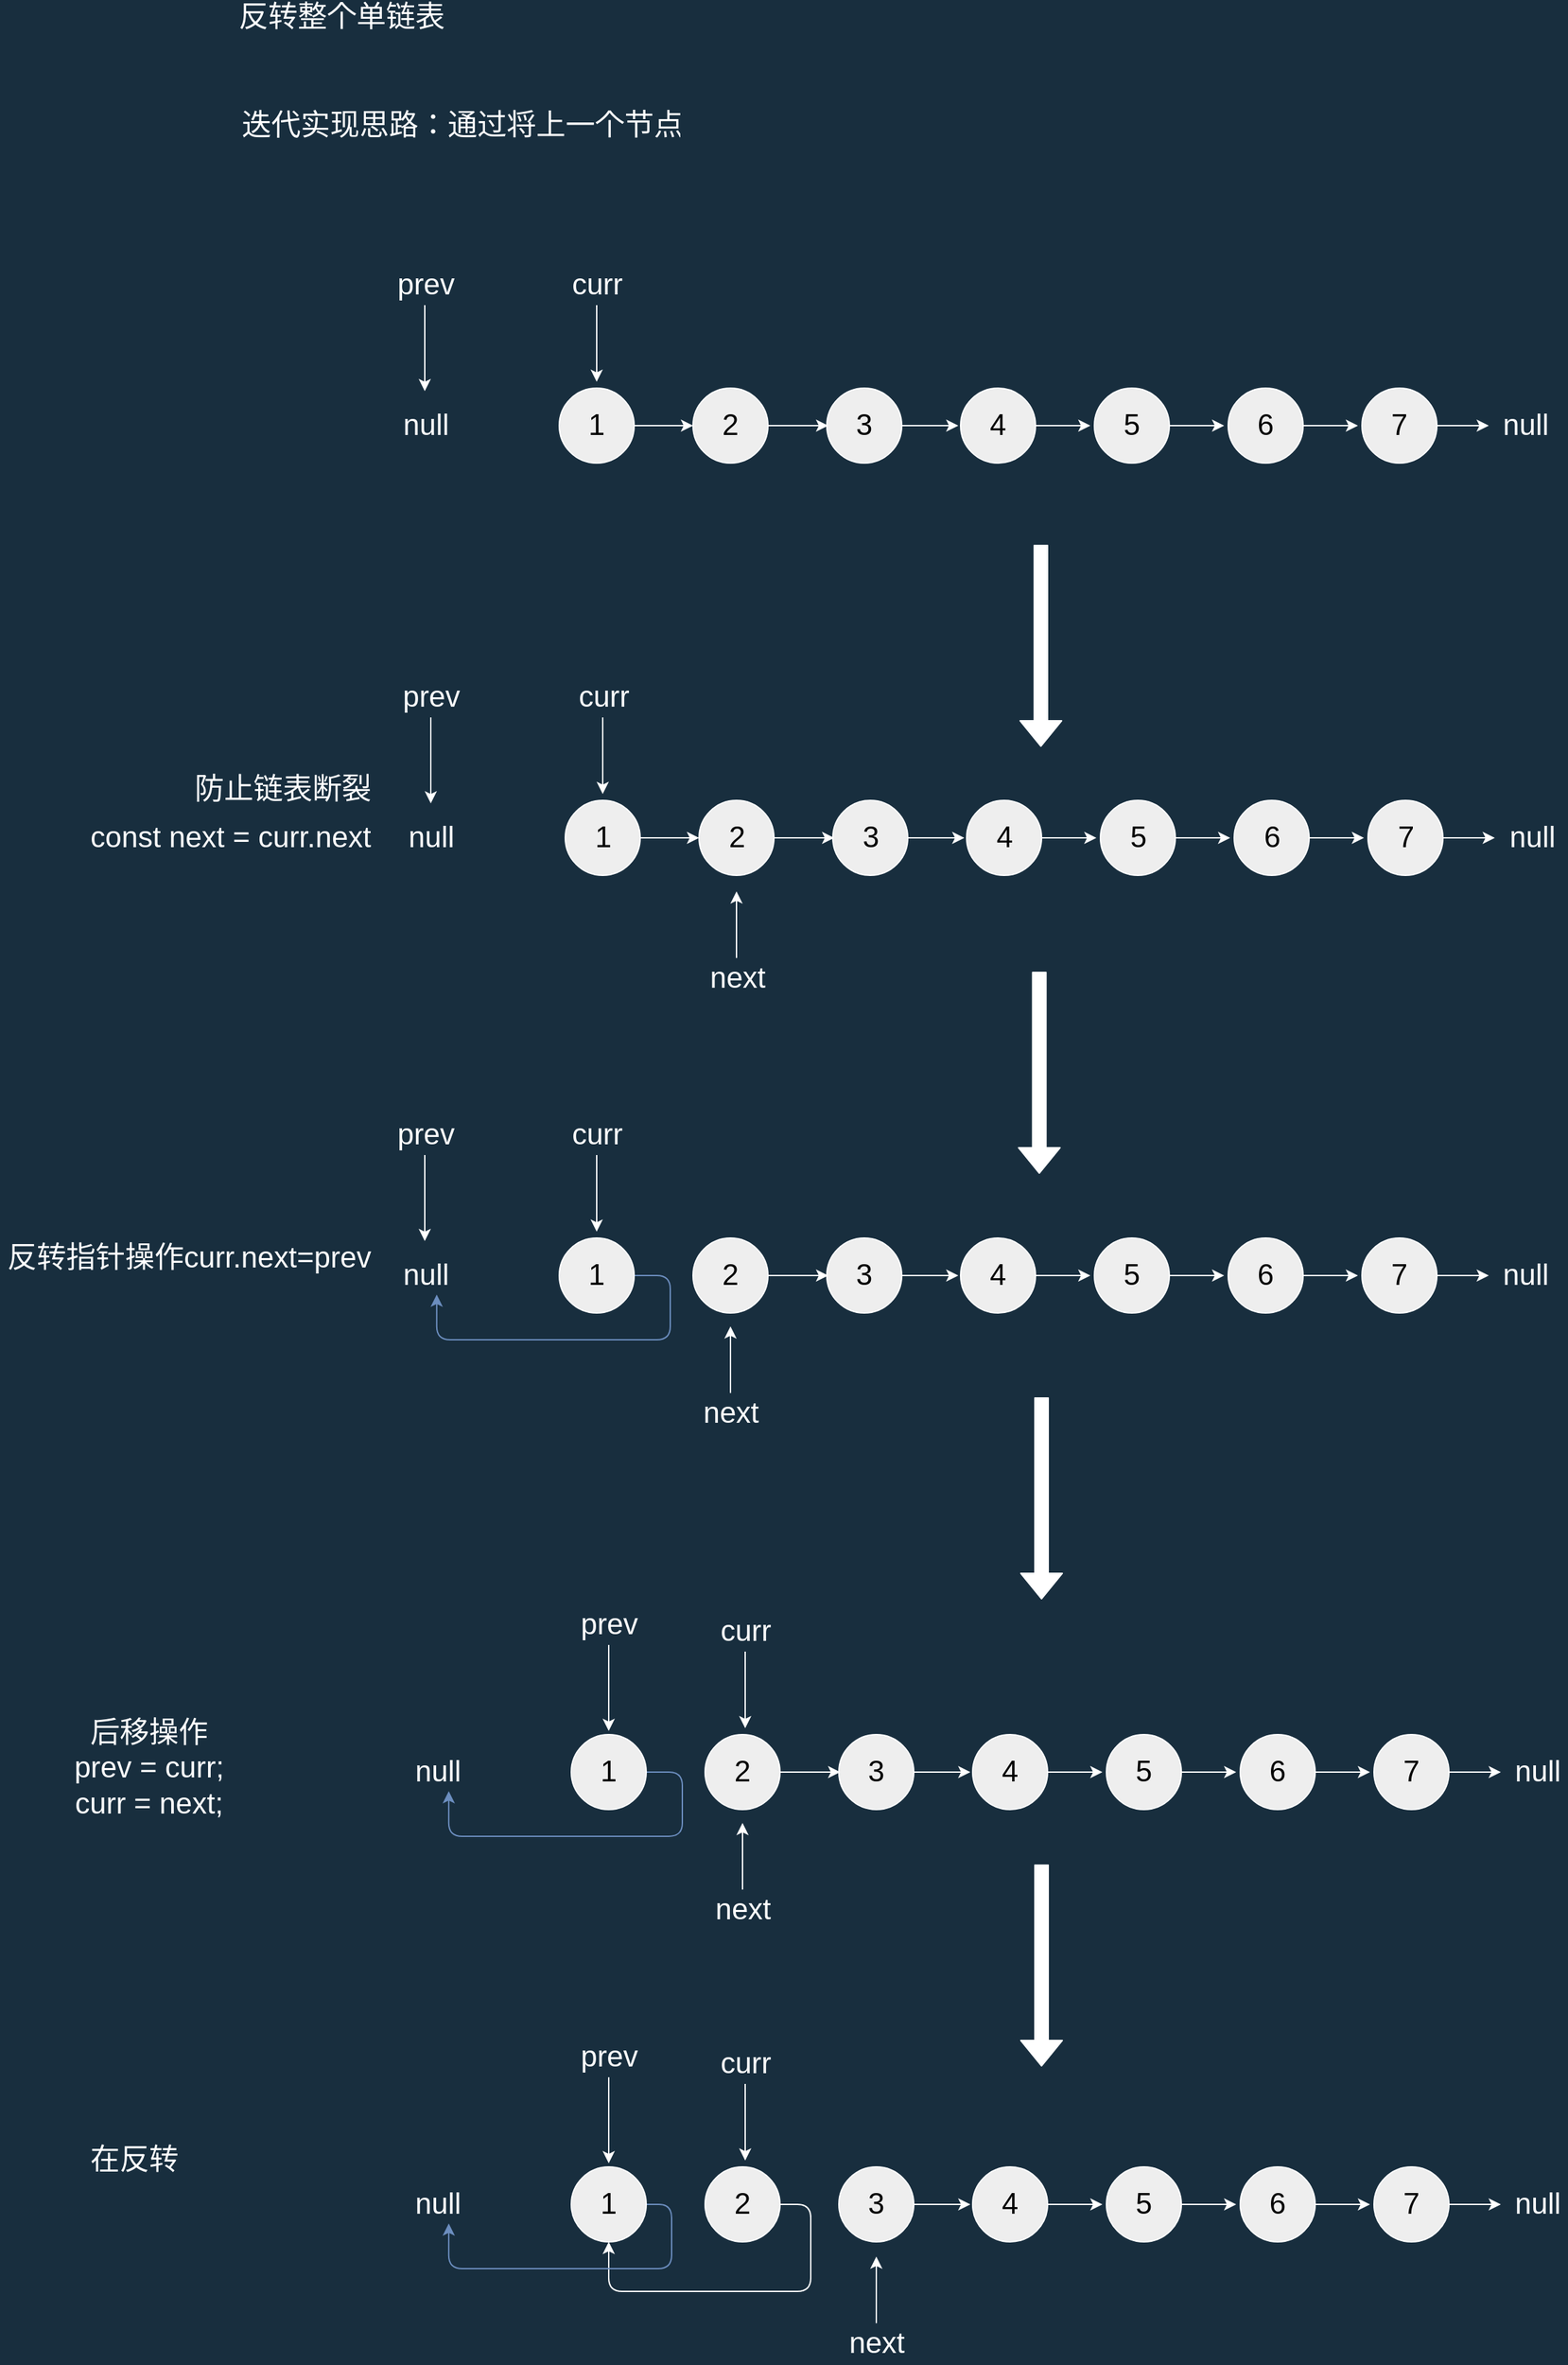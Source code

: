 <mxfile version="16.0.2" type="device"><diagram id="gynWu8YSOYtVz-3rffPK" name="第 1 页"><mxGraphModel dx="1997" dy="1415" grid="0" gridSize="10" guides="1" tooltips="1" connect="1" arrows="1" fold="1" page="0" pageScale="1" pageWidth="1169" pageHeight="827" background="#182E3E" math="0" shadow="0"><root><mxCell id="0"/><mxCell id="1" parent="0"/><mxCell id="1-b-i-5rGslsnDEyjlBw-4" value="&lt;font style=&quot;font-size: 22px&quot;&gt;反转整个单链表&lt;/font&gt;" style="text;html=1;align=center;verticalAlign=middle;resizable=0;points=[];autosize=1;strokeColor=none;fillColor=none;fontColor=#FFFFFF;" vertex="1" parent="1"><mxGeometry x="55" y="-28" width="164" height="22" as="geometry"/></mxCell><mxCell id="1-b-i-5rGslsnDEyjlBw-29" style="edgeStyle=orthogonalEdgeStyle;curved=0;rounded=1;sketch=0;orthogonalLoop=1;jettySize=auto;html=1;fontSize=22;fontColor=#FFFFFF;strokeColor=#FFFFFF;" edge="1" parent="1" source="1-b-i-5rGslsnDEyjlBw-18"><mxGeometry relative="1" as="geometry"><mxPoint x="598.294" y="288" as="targetPoint"/></mxGeometry></mxCell><mxCell id="1-b-i-5rGslsnDEyjlBw-18" value="&lt;span style=&quot;color: rgb(0 , 0 , 0)&quot;&gt;3&lt;/span&gt;" style="ellipse;whiteSpace=wrap;html=1;aspect=fixed;rounded=0;sketch=0;fontSize=22;fontColor=#FFFFFF;strokeColor=#FFFFFF;fillColor=#EEEEEE;" vertex="1" parent="1"><mxGeometry x="500" y="260" width="56" height="56" as="geometry"/></mxCell><mxCell id="1-b-i-5rGslsnDEyjlBw-28" style="edgeStyle=orthogonalEdgeStyle;curved=0;rounded=1;sketch=0;orthogonalLoop=1;jettySize=auto;html=1;fontSize=22;fontColor=#FFFFFF;strokeColor=#FFFFFF;entryX=0.018;entryY=0.5;entryDx=0;entryDy=0;entryPerimeter=0;" edge="1" parent="1" source="1-b-i-5rGslsnDEyjlBw-19" target="1-b-i-5rGslsnDEyjlBw-18"><mxGeometry relative="1" as="geometry"><mxPoint x="495.706" y="288" as="targetPoint"/></mxGeometry></mxCell><mxCell id="1-b-i-5rGslsnDEyjlBw-19" value="&lt;span style=&quot;color: rgb(0 , 0 , 0)&quot;&gt;2&lt;/span&gt;" style="ellipse;whiteSpace=wrap;html=1;aspect=fixed;rounded=0;sketch=0;fontSize=22;fontColor=#FFFFFF;strokeColor=#FFFFFF;fillColor=#EEEEEE;" vertex="1" parent="1"><mxGeometry x="400" y="260" width="56" height="56" as="geometry"/></mxCell><mxCell id="1-b-i-5rGslsnDEyjlBw-27" style="edgeStyle=orthogonalEdgeStyle;curved=0;rounded=1;sketch=0;orthogonalLoop=1;jettySize=auto;html=1;entryX=0;entryY=0.5;entryDx=0;entryDy=0;fontSize=22;fontColor=#FFFFFF;strokeColor=#FFFFFF;" edge="1" parent="1" source="1-b-i-5rGslsnDEyjlBw-20" target="1-b-i-5rGslsnDEyjlBw-19"><mxGeometry relative="1" as="geometry"/></mxCell><mxCell id="1-b-i-5rGslsnDEyjlBw-20" value="&lt;font color=&quot;#000000&quot;&gt;1&lt;/font&gt;" style="ellipse;whiteSpace=wrap;html=1;aspect=fixed;rounded=0;sketch=0;fontSize=22;fontColor=#FFFFFF;strokeColor=#FFFFFF;fillColor=#EEEEEE;" vertex="1" parent="1"><mxGeometry x="300" y="260" width="56" height="56" as="geometry"/></mxCell><mxCell id="1-b-i-5rGslsnDEyjlBw-30" style="edgeStyle=orthogonalEdgeStyle;curved=0;rounded=1;sketch=0;orthogonalLoop=1;jettySize=auto;html=1;exitX=1;exitY=0.5;exitDx=0;exitDy=0;fontSize=22;fontColor=#FFFFFF;strokeColor=#FFFFFF;" edge="1" parent="1" source="1-b-i-5rGslsnDEyjlBw-21"><mxGeometry relative="1" as="geometry"><mxPoint x="697" y="288" as="targetPoint"/></mxGeometry></mxCell><mxCell id="1-b-i-5rGslsnDEyjlBw-21" value="&lt;span style=&quot;color: rgb(0 , 0 , 0)&quot;&gt;4&lt;/span&gt;" style="ellipse;whiteSpace=wrap;html=1;aspect=fixed;rounded=0;sketch=0;fontSize=22;fontColor=#FFFFFF;strokeColor=#FFFFFF;fillColor=#EEEEEE;" vertex="1" parent="1"><mxGeometry x="600" y="260" width="56" height="56" as="geometry"/></mxCell><mxCell id="1-b-i-5rGslsnDEyjlBw-31" style="edgeStyle=orthogonalEdgeStyle;curved=0;rounded=1;sketch=0;orthogonalLoop=1;jettySize=auto;html=1;fontSize=22;fontColor=#FFFFFF;strokeColor=#FFFFFF;" edge="1" parent="1" source="1-b-i-5rGslsnDEyjlBw-22"><mxGeometry relative="1" as="geometry"><mxPoint x="797" y="288" as="targetPoint"/></mxGeometry></mxCell><mxCell id="1-b-i-5rGslsnDEyjlBw-22" value="&lt;span style=&quot;color: rgb(0 , 0 , 0)&quot;&gt;5&lt;/span&gt;" style="ellipse;whiteSpace=wrap;html=1;aspect=fixed;rounded=0;sketch=0;fontSize=22;fontColor=#FFFFFF;strokeColor=#FFFFFF;fillColor=#EEEEEE;" vertex="1" parent="1"><mxGeometry x="700" y="260" width="56" height="56" as="geometry"/></mxCell><mxCell id="1-b-i-5rGslsnDEyjlBw-32" style="edgeStyle=orthogonalEdgeStyle;curved=0;rounded=1;sketch=0;orthogonalLoop=1;jettySize=auto;html=1;fontSize=22;fontColor=#FFFFFF;strokeColor=#FFFFFF;" edge="1" parent="1" source="1-b-i-5rGslsnDEyjlBw-23"><mxGeometry relative="1" as="geometry"><mxPoint x="897" y="288" as="targetPoint"/></mxGeometry></mxCell><mxCell id="1-b-i-5rGslsnDEyjlBw-23" value="&lt;span style=&quot;color: rgb(0 , 0 , 0)&quot;&gt;6&lt;/span&gt;" style="ellipse;whiteSpace=wrap;html=1;aspect=fixed;rounded=0;sketch=0;fontSize=22;fontColor=#FFFFFF;strokeColor=#FFFFFF;fillColor=#EEEEEE;" vertex="1" parent="1"><mxGeometry x="800" y="260" width="56" height="56" as="geometry"/></mxCell><mxCell id="1-b-i-5rGslsnDEyjlBw-33" style="edgeStyle=orthogonalEdgeStyle;curved=0;rounded=1;sketch=0;orthogonalLoop=1;jettySize=auto;html=1;fontSize=22;fontColor=#FFFFFF;strokeColor=#FFFFFF;" edge="1" parent="1" source="1-b-i-5rGslsnDEyjlBw-24"><mxGeometry relative="1" as="geometry"><mxPoint x="994.8" y="288" as="targetPoint"/></mxGeometry></mxCell><mxCell id="1-b-i-5rGslsnDEyjlBw-24" value="&lt;span style=&quot;color: rgb(0 , 0 , 0)&quot;&gt;7&lt;/span&gt;" style="ellipse;whiteSpace=wrap;html=1;aspect=fixed;rounded=0;sketch=0;fontSize=22;fontColor=#FFFFFF;strokeColor=#FFFFFF;fillColor=#EEEEEE;labelBackgroundColor=none;labelBorderColor=none;" vertex="1" parent="1"><mxGeometry x="900" y="260" width="56" height="56" as="geometry"/></mxCell><mxCell id="1-b-i-5rGslsnDEyjlBw-34" value="null" style="text;html=1;align=center;verticalAlign=middle;resizable=0;points=[];autosize=1;strokeColor=none;fillColor=none;fontSize=22;fontColor=#FFFFFF;" vertex="1" parent="1"><mxGeometry x="1000" y="273" width="44" height="30" as="geometry"/></mxCell><mxCell id="1-b-i-5rGslsnDEyjlBw-35" value="迭代实现思路：通过将上一个节点的next指针指向上一个节点即可实现" style="text;html=1;align=center;verticalAlign=middle;resizable=0;points=[];autosize=1;strokeColor=none;fillColor=none;fontSize=22;fontColor=#FFFFFF;" vertex="1" parent="1"><mxGeometry x="57" y="49" width="689" height="30" as="geometry"/></mxCell><mxCell id="1-b-i-5rGslsnDEyjlBw-39" style="edgeStyle=orthogonalEdgeStyle;curved=0;rounded=1;sketch=0;orthogonalLoop=1;jettySize=auto;html=1;fontSize=22;fontColor=#FFFFFF;strokeColor=#FFFFFF;" edge="1" parent="1" source="1-b-i-5rGslsnDEyjlBw-37"><mxGeometry relative="1" as="geometry"><mxPoint x="199.5" y="262.25" as="targetPoint"/></mxGeometry></mxCell><mxCell id="1-b-i-5rGslsnDEyjlBw-37" value="prev" style="text;html=1;align=center;verticalAlign=middle;resizable=0;points=[];autosize=1;strokeColor=none;fillColor=none;fontSize=22;fontColor=#FFFFFF;" vertex="1" parent="1"><mxGeometry x="173" y="168" width="53" height="30" as="geometry"/></mxCell><mxCell id="1-b-i-5rGslsnDEyjlBw-38" value="null" style="text;html=1;align=center;verticalAlign=middle;resizable=0;points=[];autosize=1;strokeColor=none;fillColor=none;fontSize=22;fontColor=#FFFFFF;" vertex="1" parent="1"><mxGeometry x="177.5" y="273" width="44" height="30" as="geometry"/></mxCell><mxCell id="1-b-i-5rGslsnDEyjlBw-41" style="edgeStyle=orthogonalEdgeStyle;curved=0;rounded=1;sketch=0;orthogonalLoop=1;jettySize=auto;html=1;fontSize=22;fontColor=#FFFFFF;strokeColor=#FFFFFF;" edge="1" parent="1" source="1-b-i-5rGslsnDEyjlBw-40"><mxGeometry relative="1" as="geometry"><mxPoint x="328.0" y="255.25" as="targetPoint"/></mxGeometry></mxCell><mxCell id="1-b-i-5rGslsnDEyjlBw-40" value="curr" style="text;html=1;align=center;verticalAlign=middle;resizable=0;points=[];autosize=1;strokeColor=none;fillColor=none;fontSize=22;fontColor=#FFFFFF;" vertex="1" parent="1"><mxGeometry x="304" y="168" width="48" height="30" as="geometry"/></mxCell><mxCell id="1-b-i-5rGslsnDEyjlBw-46" style="edgeStyle=orthogonalEdgeStyle;curved=0;rounded=1;sketch=0;orthogonalLoop=1;jettySize=auto;html=1;fontSize=22;fontColor=#FFFFFF;strokeColor=#FFFFFF;" edge="1" parent="1" source="1-b-i-5rGslsnDEyjlBw-47"><mxGeometry relative="1" as="geometry"><mxPoint x="602.794" y="596.0" as="targetPoint"/></mxGeometry></mxCell><mxCell id="1-b-i-5rGslsnDEyjlBw-47" value="&lt;span style=&quot;color: rgb(0 , 0 , 0)&quot;&gt;3&lt;/span&gt;" style="ellipse;whiteSpace=wrap;html=1;aspect=fixed;rounded=0;sketch=0;fontSize=22;fontColor=#FFFFFF;strokeColor=#FFFFFF;fillColor=#EEEEEE;" vertex="1" parent="1"><mxGeometry x="504.5" y="568" width="56" height="56" as="geometry"/></mxCell><mxCell id="1-b-i-5rGslsnDEyjlBw-48" style="edgeStyle=orthogonalEdgeStyle;curved=0;rounded=1;sketch=0;orthogonalLoop=1;jettySize=auto;html=1;fontSize=22;fontColor=#FFFFFF;strokeColor=#FFFFFF;entryX=0.018;entryY=0.5;entryDx=0;entryDy=0;entryPerimeter=0;" edge="1" parent="1" source="1-b-i-5rGslsnDEyjlBw-49" target="1-b-i-5rGslsnDEyjlBw-47"><mxGeometry relative="1" as="geometry"><mxPoint x="500.206" y="596" as="targetPoint"/></mxGeometry></mxCell><mxCell id="1-b-i-5rGslsnDEyjlBw-49" value="&lt;span style=&quot;color: rgb(0 , 0 , 0)&quot;&gt;2&lt;/span&gt;" style="ellipse;whiteSpace=wrap;html=1;aspect=fixed;rounded=0;sketch=0;fontSize=22;fontColor=#FFFFFF;strokeColor=#FFFFFF;fillColor=#EEEEEE;" vertex="1" parent="1"><mxGeometry x="404.5" y="568" width="56" height="56" as="geometry"/></mxCell><mxCell id="1-b-i-5rGslsnDEyjlBw-50" style="edgeStyle=orthogonalEdgeStyle;curved=0;rounded=1;sketch=0;orthogonalLoop=1;jettySize=auto;html=1;entryX=0;entryY=0.5;entryDx=0;entryDy=0;fontSize=22;fontColor=#FFFFFF;strokeColor=#FFFFFF;" edge="1" parent="1" source="1-b-i-5rGslsnDEyjlBw-51" target="1-b-i-5rGslsnDEyjlBw-49"><mxGeometry relative="1" as="geometry"/></mxCell><mxCell id="1-b-i-5rGslsnDEyjlBw-51" value="&lt;font color=&quot;#000000&quot;&gt;1&lt;/font&gt;" style="ellipse;whiteSpace=wrap;html=1;aspect=fixed;rounded=0;sketch=0;fontSize=22;fontColor=#FFFFFF;strokeColor=#FFFFFF;fillColor=#EEEEEE;" vertex="1" parent="1"><mxGeometry x="304.5" y="568" width="56" height="56" as="geometry"/></mxCell><mxCell id="1-b-i-5rGslsnDEyjlBw-52" style="edgeStyle=orthogonalEdgeStyle;curved=0;rounded=1;sketch=0;orthogonalLoop=1;jettySize=auto;html=1;exitX=1;exitY=0.5;exitDx=0;exitDy=0;fontSize=22;fontColor=#FFFFFF;strokeColor=#FFFFFF;" edge="1" parent="1" source="1-b-i-5rGslsnDEyjlBw-53"><mxGeometry relative="1" as="geometry"><mxPoint x="701.5" y="596.0" as="targetPoint"/></mxGeometry></mxCell><mxCell id="1-b-i-5rGslsnDEyjlBw-53" value="&lt;span style=&quot;color: rgb(0 , 0 , 0)&quot;&gt;4&lt;/span&gt;" style="ellipse;whiteSpace=wrap;html=1;aspect=fixed;rounded=0;sketch=0;fontSize=22;fontColor=#FFFFFF;strokeColor=#FFFFFF;fillColor=#EEEEEE;" vertex="1" parent="1"><mxGeometry x="604.5" y="568" width="56" height="56" as="geometry"/></mxCell><mxCell id="1-b-i-5rGslsnDEyjlBw-54" style="edgeStyle=orthogonalEdgeStyle;curved=0;rounded=1;sketch=0;orthogonalLoop=1;jettySize=auto;html=1;fontSize=22;fontColor=#FFFFFF;strokeColor=#FFFFFF;" edge="1" parent="1" source="1-b-i-5rGslsnDEyjlBw-55"><mxGeometry relative="1" as="geometry"><mxPoint x="801.5" y="596.0" as="targetPoint"/></mxGeometry></mxCell><mxCell id="1-b-i-5rGslsnDEyjlBw-55" value="&lt;span style=&quot;color: rgb(0 , 0 , 0)&quot;&gt;5&lt;/span&gt;" style="ellipse;whiteSpace=wrap;html=1;aspect=fixed;rounded=0;sketch=0;fontSize=22;fontColor=#FFFFFF;strokeColor=#FFFFFF;fillColor=#EEEEEE;" vertex="1" parent="1"><mxGeometry x="704.5" y="568" width="56" height="56" as="geometry"/></mxCell><mxCell id="1-b-i-5rGslsnDEyjlBw-56" style="edgeStyle=orthogonalEdgeStyle;curved=0;rounded=1;sketch=0;orthogonalLoop=1;jettySize=auto;html=1;fontSize=22;fontColor=#FFFFFF;strokeColor=#FFFFFF;" edge="1" parent="1" source="1-b-i-5rGslsnDEyjlBw-57"><mxGeometry relative="1" as="geometry"><mxPoint x="901.5" y="596.0" as="targetPoint"/></mxGeometry></mxCell><mxCell id="1-b-i-5rGslsnDEyjlBw-57" value="&lt;span style=&quot;color: rgb(0 , 0 , 0)&quot;&gt;6&lt;/span&gt;" style="ellipse;whiteSpace=wrap;html=1;aspect=fixed;rounded=0;sketch=0;fontSize=22;fontColor=#FFFFFF;strokeColor=#FFFFFF;fillColor=#EEEEEE;" vertex="1" parent="1"><mxGeometry x="804.5" y="568" width="56" height="56" as="geometry"/></mxCell><mxCell id="1-b-i-5rGslsnDEyjlBw-58" style="edgeStyle=orthogonalEdgeStyle;curved=0;rounded=1;sketch=0;orthogonalLoop=1;jettySize=auto;html=1;fontSize=22;fontColor=#FFFFFF;strokeColor=#FFFFFF;" edge="1" parent="1" source="1-b-i-5rGslsnDEyjlBw-59"><mxGeometry relative="1" as="geometry"><mxPoint x="999.3" y="596.0" as="targetPoint"/></mxGeometry></mxCell><mxCell id="1-b-i-5rGslsnDEyjlBw-59" value="&lt;span style=&quot;color: rgb(0 , 0 , 0)&quot;&gt;7&lt;/span&gt;" style="ellipse;whiteSpace=wrap;html=1;aspect=fixed;rounded=0;sketch=0;fontSize=22;fontColor=#FFFFFF;strokeColor=#FFFFFF;fillColor=#EEEEEE;labelBackgroundColor=none;labelBorderColor=none;" vertex="1" parent="1"><mxGeometry x="904.5" y="568" width="56" height="56" as="geometry"/></mxCell><mxCell id="1-b-i-5rGslsnDEyjlBw-60" value="null" style="text;html=1;align=center;verticalAlign=middle;resizable=0;points=[];autosize=1;strokeColor=none;fillColor=none;fontSize=22;fontColor=#FFFFFF;" vertex="1" parent="1"><mxGeometry x="1004.5" y="581" width="44" height="30" as="geometry"/></mxCell><mxCell id="1-b-i-5rGslsnDEyjlBw-61" style="edgeStyle=orthogonalEdgeStyle;curved=0;rounded=1;sketch=0;orthogonalLoop=1;jettySize=auto;html=1;fontSize=22;fontColor=#FFFFFF;strokeColor=#FFFFFF;" edge="1" parent="1" source="1-b-i-5rGslsnDEyjlBw-62"><mxGeometry relative="1" as="geometry"><mxPoint x="204" y="570.25" as="targetPoint"/></mxGeometry></mxCell><mxCell id="1-b-i-5rGslsnDEyjlBw-62" value="prev" style="text;html=1;align=center;verticalAlign=middle;resizable=0;points=[];autosize=1;strokeColor=none;fillColor=none;fontSize=22;fontColor=#FFFFFF;" vertex="1" parent="1"><mxGeometry x="177.5" y="476" width="53" height="30" as="geometry"/></mxCell><mxCell id="1-b-i-5rGslsnDEyjlBw-63" value="null" style="text;html=1;align=center;verticalAlign=middle;resizable=0;points=[];autosize=1;strokeColor=none;fillColor=none;fontSize=22;fontColor=#FFFFFF;" vertex="1" parent="1"><mxGeometry x="182" y="581" width="44" height="30" as="geometry"/></mxCell><mxCell id="1-b-i-5rGslsnDEyjlBw-64" style="edgeStyle=orthogonalEdgeStyle;curved=0;rounded=1;sketch=0;orthogonalLoop=1;jettySize=auto;html=1;fontSize=22;fontColor=#FFFFFF;strokeColor=#FFFFFF;" edge="1" parent="1" source="1-b-i-5rGslsnDEyjlBw-65"><mxGeometry relative="1" as="geometry"><mxPoint x="332.5" y="563.25" as="targetPoint"/></mxGeometry></mxCell><mxCell id="1-b-i-5rGslsnDEyjlBw-65" value="curr" style="text;html=1;align=center;verticalAlign=middle;resizable=0;points=[];autosize=1;strokeColor=none;fillColor=none;fontSize=22;fontColor=#FFFFFF;" vertex="1" parent="1"><mxGeometry x="308.5" y="476" width="48" height="30" as="geometry"/></mxCell><mxCell id="1-b-i-5rGslsnDEyjlBw-66" style="edgeStyle=orthogonalEdgeStyle;curved=0;rounded=1;sketch=0;orthogonalLoop=1;jettySize=auto;html=1;fontSize=22;fontColor=#FFFFFF;strokeColor=#FFFFFF;" edge="1" parent="1" source="1-b-i-5rGslsnDEyjlBw-67"><mxGeometry relative="1" as="geometry"><mxPoint x="432.5" y="636.0" as="targetPoint"/></mxGeometry></mxCell><mxCell id="1-b-i-5rGslsnDEyjlBw-67" value="&lt;font color=&quot;#ffffff&quot;&gt;next&lt;/font&gt;" style="text;html=1;align=center;verticalAlign=middle;resizable=0;points=[];autosize=1;strokeColor=none;fillColor=none;fontSize=22;fontColor=#000000;" vertex="1" parent="1"><mxGeometry x="406.5" y="685.75" width="52" height="30" as="geometry"/></mxCell><mxCell id="1-b-i-5rGslsnDEyjlBw-68" value="防止链表断裂" style="text;html=1;align=center;verticalAlign=middle;resizable=0;points=[];autosize=1;strokeColor=none;fillColor=none;fontSize=22;fontColor=#FFFFFF;" vertex="1" parent="1"><mxGeometry x="22" y="545" width="142" height="30" as="geometry"/></mxCell><mxCell id="1-b-i-5rGslsnDEyjlBw-69" style="edgeStyle=orthogonalEdgeStyle;curved=0;rounded=1;sketch=0;orthogonalLoop=1;jettySize=auto;html=1;fontSize=22;fontColor=#FFFFFF;strokeColor=#FFFFFF;" edge="1" parent="1" source="1-b-i-5rGslsnDEyjlBw-70"><mxGeometry relative="1" as="geometry"><mxPoint x="598.294" y="923.0" as="targetPoint"/></mxGeometry></mxCell><mxCell id="1-b-i-5rGslsnDEyjlBw-70" value="&lt;span style=&quot;color: rgb(0 , 0 , 0)&quot;&gt;3&lt;/span&gt;" style="ellipse;whiteSpace=wrap;html=1;aspect=fixed;rounded=0;sketch=0;fontSize=22;fontColor=#FFFFFF;strokeColor=#FFFFFF;fillColor=#EEEEEE;" vertex="1" parent="1"><mxGeometry x="500" y="895" width="56" height="56" as="geometry"/></mxCell><mxCell id="1-b-i-5rGslsnDEyjlBw-71" style="edgeStyle=orthogonalEdgeStyle;curved=0;rounded=1;sketch=0;orthogonalLoop=1;jettySize=auto;html=1;fontSize=22;fontColor=#FFFFFF;strokeColor=#FFFFFF;entryX=0.018;entryY=0.5;entryDx=0;entryDy=0;entryPerimeter=0;" edge="1" parent="1" source="1-b-i-5rGslsnDEyjlBw-72" target="1-b-i-5rGslsnDEyjlBw-70"><mxGeometry relative="1" as="geometry"><mxPoint x="495.706" y="923" as="targetPoint"/></mxGeometry></mxCell><mxCell id="1-b-i-5rGslsnDEyjlBw-72" value="&lt;span style=&quot;color: rgb(0 , 0 , 0)&quot;&gt;2&lt;/span&gt;" style="ellipse;whiteSpace=wrap;html=1;aspect=fixed;rounded=0;sketch=0;fontSize=22;fontColor=#FFFFFF;strokeColor=#FFFFFF;fillColor=#EEEEEE;" vertex="1" parent="1"><mxGeometry x="400" y="895" width="56" height="56" as="geometry"/></mxCell><mxCell id="1-b-i-5rGslsnDEyjlBw-94" style="edgeStyle=orthogonalEdgeStyle;curved=0;rounded=1;sketch=0;orthogonalLoop=1;jettySize=auto;html=1;entryX=0.703;entryY=0.976;entryDx=0;entryDy=0;entryPerimeter=0;fontSize=22;fontColor=#FFFFFF;strokeColor=#6c8ebf;fillColor=#dae8fc;" edge="1" parent="1" source="1-b-i-5rGslsnDEyjlBw-74" target="1-b-i-5rGslsnDEyjlBw-86"><mxGeometry relative="1" as="geometry"><Array as="points"><mxPoint x="383" y="923"/><mxPoint x="383" y="971"/><mxPoint x="208" y="971"/></Array></mxGeometry></mxCell><mxCell id="1-b-i-5rGslsnDEyjlBw-74" value="&lt;font color=&quot;#000000&quot;&gt;1&lt;/font&gt;" style="ellipse;whiteSpace=wrap;html=1;aspect=fixed;rounded=0;sketch=0;fontSize=22;fontColor=#FFFFFF;strokeColor=#FFFFFF;fillColor=#EEEEEE;" vertex="1" parent="1"><mxGeometry x="300" y="895" width="56" height="56" as="geometry"/></mxCell><mxCell id="1-b-i-5rGslsnDEyjlBw-75" style="edgeStyle=orthogonalEdgeStyle;curved=0;rounded=1;sketch=0;orthogonalLoop=1;jettySize=auto;html=1;exitX=1;exitY=0.5;exitDx=0;exitDy=0;fontSize=22;fontColor=#FFFFFF;strokeColor=#FFFFFF;" edge="1" parent="1" source="1-b-i-5rGslsnDEyjlBw-76"><mxGeometry relative="1" as="geometry"><mxPoint x="697" y="923.0" as="targetPoint"/></mxGeometry></mxCell><mxCell id="1-b-i-5rGslsnDEyjlBw-76" value="&lt;span style=&quot;color: rgb(0 , 0 , 0)&quot;&gt;4&lt;/span&gt;" style="ellipse;whiteSpace=wrap;html=1;aspect=fixed;rounded=0;sketch=0;fontSize=22;fontColor=#FFFFFF;strokeColor=#FFFFFF;fillColor=#EEEEEE;" vertex="1" parent="1"><mxGeometry x="600" y="895" width="56" height="56" as="geometry"/></mxCell><mxCell id="1-b-i-5rGslsnDEyjlBw-77" style="edgeStyle=orthogonalEdgeStyle;curved=0;rounded=1;sketch=0;orthogonalLoop=1;jettySize=auto;html=1;fontSize=22;fontColor=#FFFFFF;strokeColor=#FFFFFF;" edge="1" parent="1" source="1-b-i-5rGslsnDEyjlBw-78"><mxGeometry relative="1" as="geometry"><mxPoint x="797" y="923.0" as="targetPoint"/></mxGeometry></mxCell><mxCell id="1-b-i-5rGslsnDEyjlBw-78" value="&lt;span style=&quot;color: rgb(0 , 0 , 0)&quot;&gt;5&lt;/span&gt;" style="ellipse;whiteSpace=wrap;html=1;aspect=fixed;rounded=0;sketch=0;fontSize=22;fontColor=#FFFFFF;strokeColor=#FFFFFF;fillColor=#EEEEEE;" vertex="1" parent="1"><mxGeometry x="700" y="895" width="56" height="56" as="geometry"/></mxCell><mxCell id="1-b-i-5rGslsnDEyjlBw-79" style="edgeStyle=orthogonalEdgeStyle;curved=0;rounded=1;sketch=0;orthogonalLoop=1;jettySize=auto;html=1;fontSize=22;fontColor=#FFFFFF;strokeColor=#FFFFFF;" edge="1" parent="1" source="1-b-i-5rGslsnDEyjlBw-80"><mxGeometry relative="1" as="geometry"><mxPoint x="897" y="923.0" as="targetPoint"/></mxGeometry></mxCell><mxCell id="1-b-i-5rGslsnDEyjlBw-80" value="&lt;span style=&quot;color: rgb(0 , 0 , 0)&quot;&gt;6&lt;/span&gt;" style="ellipse;whiteSpace=wrap;html=1;aspect=fixed;rounded=0;sketch=0;fontSize=22;fontColor=#FFFFFF;strokeColor=#FFFFFF;fillColor=#EEEEEE;" vertex="1" parent="1"><mxGeometry x="800" y="895" width="56" height="56" as="geometry"/></mxCell><mxCell id="1-b-i-5rGslsnDEyjlBw-81" style="edgeStyle=orthogonalEdgeStyle;curved=0;rounded=1;sketch=0;orthogonalLoop=1;jettySize=auto;html=1;fontSize=22;fontColor=#FFFFFF;strokeColor=#FFFFFF;" edge="1" parent="1" source="1-b-i-5rGslsnDEyjlBw-82"><mxGeometry relative="1" as="geometry"><mxPoint x="994.8" y="923.0" as="targetPoint"/></mxGeometry></mxCell><mxCell id="1-b-i-5rGslsnDEyjlBw-82" value="&lt;span style=&quot;color: rgb(0 , 0 , 0)&quot;&gt;7&lt;/span&gt;" style="ellipse;whiteSpace=wrap;html=1;aspect=fixed;rounded=0;sketch=0;fontSize=22;fontColor=#FFFFFF;strokeColor=#FFFFFF;fillColor=#EEEEEE;labelBackgroundColor=none;labelBorderColor=none;" vertex="1" parent="1"><mxGeometry x="900" y="895" width="56" height="56" as="geometry"/></mxCell><mxCell id="1-b-i-5rGslsnDEyjlBw-83" value="null" style="text;html=1;align=center;verticalAlign=middle;resizable=0;points=[];autosize=1;strokeColor=none;fillColor=none;fontSize=22;fontColor=#FFFFFF;" vertex="1" parent="1"><mxGeometry x="1000" y="908" width="44" height="30" as="geometry"/></mxCell><mxCell id="1-b-i-5rGslsnDEyjlBw-84" style="edgeStyle=orthogonalEdgeStyle;curved=0;rounded=1;sketch=0;orthogonalLoop=1;jettySize=auto;html=1;fontSize=22;fontColor=#FFFFFF;strokeColor=#FFFFFF;" edge="1" parent="1" source="1-b-i-5rGslsnDEyjlBw-85"><mxGeometry relative="1" as="geometry"><mxPoint x="199.5" y="897.25" as="targetPoint"/></mxGeometry></mxCell><mxCell id="1-b-i-5rGslsnDEyjlBw-85" value="prev" style="text;html=1;align=center;verticalAlign=middle;resizable=0;points=[];autosize=1;strokeColor=none;fillColor=none;fontSize=22;fontColor=#FFFFFF;" vertex="1" parent="1"><mxGeometry x="173" y="803" width="53" height="30" as="geometry"/></mxCell><mxCell id="1-b-i-5rGslsnDEyjlBw-86" value="null" style="text;html=1;align=center;verticalAlign=middle;resizable=0;points=[];autosize=1;strokeColor=none;fillColor=none;fontSize=22;fontColor=#FFFFFF;" vertex="1" parent="1"><mxGeometry x="177.5" y="908" width="44" height="30" as="geometry"/></mxCell><mxCell id="1-b-i-5rGslsnDEyjlBw-87" style="edgeStyle=orthogonalEdgeStyle;curved=0;rounded=1;sketch=0;orthogonalLoop=1;jettySize=auto;html=1;fontSize=22;fontColor=#FFFFFF;strokeColor=#FFFFFF;" edge="1" parent="1" source="1-b-i-5rGslsnDEyjlBw-88"><mxGeometry relative="1" as="geometry"><mxPoint x="328.0" y="890.25" as="targetPoint"/></mxGeometry></mxCell><mxCell id="1-b-i-5rGslsnDEyjlBw-88" value="curr" style="text;html=1;align=center;verticalAlign=middle;resizable=0;points=[];autosize=1;strokeColor=none;fillColor=none;fontSize=22;fontColor=#FFFFFF;" vertex="1" parent="1"><mxGeometry x="304" y="803" width="48" height="30" as="geometry"/></mxCell><mxCell id="1-b-i-5rGslsnDEyjlBw-89" style="edgeStyle=orthogonalEdgeStyle;curved=0;rounded=1;sketch=0;orthogonalLoop=1;jettySize=auto;html=1;fontSize=22;fontColor=#FFFFFF;strokeColor=#FFFFFF;" edge="1" parent="1" source="1-b-i-5rGslsnDEyjlBw-90"><mxGeometry relative="1" as="geometry"><mxPoint x="428.0" y="961.0" as="targetPoint"/></mxGeometry></mxCell><mxCell id="1-b-i-5rGslsnDEyjlBw-90" value="&lt;font color=&quot;#ffffff&quot;&gt;next&lt;/font&gt;" style="text;html=1;align=center;verticalAlign=middle;resizable=0;points=[];autosize=1;strokeColor=none;fillColor=none;fontSize=22;fontColor=#000000;" vertex="1" parent="1"><mxGeometry x="402" y="1010.75" width="52" height="30" as="geometry"/></mxCell><mxCell id="1-b-i-5rGslsnDEyjlBw-91" value="反转指针操作curr.next=prev" style="text;html=1;align=center;verticalAlign=middle;resizable=0;points=[];autosize=1;strokeColor=none;fillColor=none;fontSize=22;fontColor=#FFFFFF;" vertex="1" parent="1"><mxGeometry x="-118" y="895" width="282" height="30" as="geometry"/></mxCell><mxCell id="1-b-i-5rGslsnDEyjlBw-93" value="const next = curr.next" style="text;html=1;align=center;verticalAlign=middle;resizable=0;points=[];autosize=1;strokeColor=none;fillColor=none;fontSize=22;fontColor=#FFFFFF;" vertex="1" parent="1"><mxGeometry x="-56" y="581" width="220" height="30" as="geometry"/></mxCell><mxCell id="1-b-i-5rGslsnDEyjlBw-120" style="edgeStyle=orthogonalEdgeStyle;curved=0;rounded=1;sketch=0;orthogonalLoop=1;jettySize=auto;html=1;fontSize=22;fontColor=#FFFFFF;strokeColor=#FFFFFF;" edge="1" parent="1" source="1-b-i-5rGslsnDEyjlBw-121"><mxGeometry relative="1" as="geometry"><mxPoint x="607.294" y="1294" as="targetPoint"/></mxGeometry></mxCell><mxCell id="1-b-i-5rGslsnDEyjlBw-121" value="&lt;span style=&quot;color: rgb(0 , 0 , 0)&quot;&gt;3&lt;/span&gt;" style="ellipse;whiteSpace=wrap;html=1;aspect=fixed;rounded=0;sketch=0;fontSize=22;fontColor=#FFFFFF;strokeColor=#FFFFFF;fillColor=#EEEEEE;" vertex="1" parent="1"><mxGeometry x="509" y="1266" width="56" height="56" as="geometry"/></mxCell><mxCell id="1-b-i-5rGslsnDEyjlBw-122" style="edgeStyle=orthogonalEdgeStyle;curved=0;rounded=1;sketch=0;orthogonalLoop=1;jettySize=auto;html=1;fontSize=22;fontColor=#FFFFFF;strokeColor=#FFFFFF;entryX=0.018;entryY=0.5;entryDx=0;entryDy=0;entryPerimeter=0;" edge="1" parent="1" source="1-b-i-5rGslsnDEyjlBw-123" target="1-b-i-5rGslsnDEyjlBw-121"><mxGeometry relative="1" as="geometry"><mxPoint x="504.706" y="1294" as="targetPoint"/></mxGeometry></mxCell><mxCell id="1-b-i-5rGslsnDEyjlBw-123" value="&lt;span style=&quot;color: rgb(0 , 0 , 0)&quot;&gt;2&lt;/span&gt;" style="ellipse;whiteSpace=wrap;html=1;aspect=fixed;rounded=0;sketch=0;fontSize=22;fontColor=#FFFFFF;strokeColor=#FFFFFF;fillColor=#EEEEEE;" vertex="1" parent="1"><mxGeometry x="409" y="1266" width="56" height="56" as="geometry"/></mxCell><mxCell id="1-b-i-5rGslsnDEyjlBw-125" style="edgeStyle=orthogonalEdgeStyle;curved=0;rounded=1;sketch=0;orthogonalLoop=1;jettySize=auto;html=1;entryX=0.703;entryY=0.976;entryDx=0;entryDy=0;entryPerimeter=0;fontSize=22;fontColor=#FFFFFF;strokeColor=#6c8ebf;fillColor=#dae8fc;" edge="1" parent="1" source="1-b-i-5rGslsnDEyjlBw-126" target="1-b-i-5rGslsnDEyjlBw-138"><mxGeometry relative="1" as="geometry"><Array as="points"><mxPoint x="392" y="1294"/><mxPoint x="392" y="1342"/><mxPoint x="217" y="1342"/></Array></mxGeometry></mxCell><mxCell id="1-b-i-5rGslsnDEyjlBw-126" value="&lt;font color=&quot;#000000&quot;&gt;1&lt;/font&gt;" style="ellipse;whiteSpace=wrap;html=1;aspect=fixed;rounded=0;sketch=0;fontSize=22;fontColor=#FFFFFF;strokeColor=#FFFFFF;fillColor=#EEEEEE;" vertex="1" parent="1"><mxGeometry x="309" y="1266" width="56" height="56" as="geometry"/></mxCell><mxCell id="1-b-i-5rGslsnDEyjlBw-127" style="edgeStyle=orthogonalEdgeStyle;curved=0;rounded=1;sketch=0;orthogonalLoop=1;jettySize=auto;html=1;exitX=1;exitY=0.5;exitDx=0;exitDy=0;fontSize=22;fontColor=#FFFFFF;strokeColor=#FFFFFF;" edge="1" parent="1" source="1-b-i-5rGslsnDEyjlBw-128"><mxGeometry relative="1" as="geometry"><mxPoint x="706" y="1294" as="targetPoint"/></mxGeometry></mxCell><mxCell id="1-b-i-5rGslsnDEyjlBw-128" value="&lt;span style=&quot;color: rgb(0 , 0 , 0)&quot;&gt;4&lt;/span&gt;" style="ellipse;whiteSpace=wrap;html=1;aspect=fixed;rounded=0;sketch=0;fontSize=22;fontColor=#FFFFFF;strokeColor=#FFFFFF;fillColor=#EEEEEE;" vertex="1" parent="1"><mxGeometry x="609" y="1266" width="56" height="56" as="geometry"/></mxCell><mxCell id="1-b-i-5rGslsnDEyjlBw-129" style="edgeStyle=orthogonalEdgeStyle;curved=0;rounded=1;sketch=0;orthogonalLoop=1;jettySize=auto;html=1;fontSize=22;fontColor=#FFFFFF;strokeColor=#FFFFFF;" edge="1" parent="1" source="1-b-i-5rGslsnDEyjlBw-130"><mxGeometry relative="1" as="geometry"><mxPoint x="806" y="1294" as="targetPoint"/></mxGeometry></mxCell><mxCell id="1-b-i-5rGslsnDEyjlBw-130" value="&lt;span style=&quot;color: rgb(0 , 0 , 0)&quot;&gt;5&lt;/span&gt;" style="ellipse;whiteSpace=wrap;html=1;aspect=fixed;rounded=0;sketch=0;fontSize=22;fontColor=#FFFFFF;strokeColor=#FFFFFF;fillColor=#EEEEEE;" vertex="1" parent="1"><mxGeometry x="709" y="1266" width="56" height="56" as="geometry"/></mxCell><mxCell id="1-b-i-5rGslsnDEyjlBw-131" style="edgeStyle=orthogonalEdgeStyle;curved=0;rounded=1;sketch=0;orthogonalLoop=1;jettySize=auto;html=1;fontSize=22;fontColor=#FFFFFF;strokeColor=#FFFFFF;" edge="1" parent="1" source="1-b-i-5rGslsnDEyjlBw-132"><mxGeometry relative="1" as="geometry"><mxPoint x="906" y="1294" as="targetPoint"/></mxGeometry></mxCell><mxCell id="1-b-i-5rGslsnDEyjlBw-132" value="&lt;span style=&quot;color: rgb(0 , 0 , 0)&quot;&gt;6&lt;/span&gt;" style="ellipse;whiteSpace=wrap;html=1;aspect=fixed;rounded=0;sketch=0;fontSize=22;fontColor=#FFFFFF;strokeColor=#FFFFFF;fillColor=#EEEEEE;" vertex="1" parent="1"><mxGeometry x="809" y="1266" width="56" height="56" as="geometry"/></mxCell><mxCell id="1-b-i-5rGslsnDEyjlBw-133" style="edgeStyle=orthogonalEdgeStyle;curved=0;rounded=1;sketch=0;orthogonalLoop=1;jettySize=auto;html=1;fontSize=22;fontColor=#FFFFFF;strokeColor=#FFFFFF;" edge="1" parent="1" source="1-b-i-5rGslsnDEyjlBw-134"><mxGeometry relative="1" as="geometry"><mxPoint x="1003.8" y="1294" as="targetPoint"/></mxGeometry></mxCell><mxCell id="1-b-i-5rGslsnDEyjlBw-134" value="&lt;span style=&quot;color: rgb(0 , 0 , 0)&quot;&gt;7&lt;/span&gt;" style="ellipse;whiteSpace=wrap;html=1;aspect=fixed;rounded=0;sketch=0;fontSize=22;fontColor=#FFFFFF;strokeColor=#FFFFFF;fillColor=#EEEEEE;labelBackgroundColor=none;labelBorderColor=none;" vertex="1" parent="1"><mxGeometry x="909" y="1266" width="56" height="56" as="geometry"/></mxCell><mxCell id="1-b-i-5rGslsnDEyjlBw-135" value="null" style="text;html=1;align=center;verticalAlign=middle;resizable=0;points=[];autosize=1;strokeColor=none;fillColor=none;fontSize=22;fontColor=#FFFFFF;" vertex="1" parent="1"><mxGeometry x="1009" y="1279" width="44" height="30" as="geometry"/></mxCell><mxCell id="1-b-i-5rGslsnDEyjlBw-136" style="edgeStyle=orthogonalEdgeStyle;curved=0;rounded=1;sketch=0;orthogonalLoop=1;jettySize=auto;html=1;fontSize=22;fontColor=#FFFFFF;strokeColor=#FFFFFF;" edge="1" parent="1" source="1-b-i-5rGslsnDEyjlBw-137"><mxGeometry relative="1" as="geometry"><mxPoint x="337" y="1263.25" as="targetPoint"/></mxGeometry></mxCell><mxCell id="1-b-i-5rGslsnDEyjlBw-137" value="prev" style="text;html=1;align=center;verticalAlign=middle;resizable=0;points=[];autosize=1;strokeColor=none;fillColor=none;fontSize=22;fontColor=#FFFFFF;" vertex="1" parent="1"><mxGeometry x="310.5" y="1169" width="53" height="30" as="geometry"/></mxCell><mxCell id="1-b-i-5rGslsnDEyjlBw-138" value="null" style="text;html=1;align=center;verticalAlign=middle;resizable=0;points=[];autosize=1;strokeColor=none;fillColor=none;fontSize=22;fontColor=#FFFFFF;" vertex="1" parent="1"><mxGeometry x="186.5" y="1279" width="44" height="30" as="geometry"/></mxCell><mxCell id="1-b-i-5rGslsnDEyjlBw-139" style="edgeStyle=orthogonalEdgeStyle;curved=0;rounded=1;sketch=0;orthogonalLoop=1;jettySize=auto;html=1;fontSize=22;fontColor=#FFFFFF;strokeColor=#FFFFFF;" edge="1" parent="1" source="1-b-i-5rGslsnDEyjlBw-140"><mxGeometry relative="1" as="geometry"><mxPoint x="439" y="1261.25" as="targetPoint"/></mxGeometry></mxCell><mxCell id="1-b-i-5rGslsnDEyjlBw-140" value="curr" style="text;html=1;align=center;verticalAlign=middle;resizable=0;points=[];autosize=1;strokeColor=none;fillColor=none;fontSize=22;fontColor=#FFFFFF;" vertex="1" parent="1"><mxGeometry x="415" y="1174" width="48" height="30" as="geometry"/></mxCell><mxCell id="1-b-i-5rGslsnDEyjlBw-141" style="edgeStyle=orthogonalEdgeStyle;curved=0;rounded=1;sketch=0;orthogonalLoop=1;jettySize=auto;html=1;fontSize=22;fontColor=#FFFFFF;strokeColor=#FFFFFF;" edge="1" parent="1" source="1-b-i-5rGslsnDEyjlBw-142"><mxGeometry relative="1" as="geometry"><mxPoint x="437" y="1332.0" as="targetPoint"/></mxGeometry></mxCell><mxCell id="1-b-i-5rGslsnDEyjlBw-142" value="&lt;font color=&quot;#ffffff&quot;&gt;next&lt;/font&gt;" style="text;html=1;align=center;verticalAlign=middle;resizable=0;points=[];autosize=1;strokeColor=none;fillColor=none;fontSize=22;fontColor=#000000;" vertex="1" parent="1"><mxGeometry x="411" y="1381.75" width="52" height="30" as="geometry"/></mxCell><mxCell id="1-b-i-5rGslsnDEyjlBw-143" value="" style="shape=flexArrow;endArrow=classic;html=1;rounded=1;sketch=0;fontSize=22;fontColor=#FFFFFF;curved=0;strokeColor=#FFFFFF;fillColor=default;" edge="1" parent="1"><mxGeometry width="50" height="50" relative="1" as="geometry"><mxPoint x="658.83" y="696" as="sourcePoint"/><mxPoint x="658.83" y="847" as="targetPoint"/></mxGeometry></mxCell><mxCell id="1-b-i-5rGslsnDEyjlBw-144" value="" style="shape=flexArrow;endArrow=classic;html=1;rounded=1;sketch=0;fontSize=22;fontColor=#FFFFFF;curved=0;strokeColor=#FFFFFF;fillColor=default;" edge="1" parent="1"><mxGeometry width="50" height="50" relative="1" as="geometry"><mxPoint x="660" y="377.0" as="sourcePoint"/><mxPoint x="660" y="528" as="targetPoint"/></mxGeometry></mxCell><mxCell id="1-b-i-5rGslsnDEyjlBw-145" value="" style="shape=flexArrow;endArrow=classic;html=1;rounded=1;sketch=0;fontSize=22;fontColor=#FFFFFF;curved=0;strokeColor=#FFFFFF;fillColor=default;" edge="1" parent="1"><mxGeometry width="50" height="50" relative="1" as="geometry"><mxPoint x="660.5" y="1014.0" as="sourcePoint"/><mxPoint x="660.5" y="1165" as="targetPoint"/></mxGeometry></mxCell><mxCell id="1-b-i-5rGslsnDEyjlBw-146" value="后移操作&lt;br&gt;prev = curr;&lt;br&gt;curr = next;" style="text;html=1;align=center;verticalAlign=middle;resizable=0;points=[];autosize=1;strokeColor=none;fillColor=none;fontSize=22;fontColor=#FFFFFF;" vertex="1" parent="1"><mxGeometry x="-68" y="1250" width="122" height="82" as="geometry"/></mxCell><mxCell id="1-b-i-5rGslsnDEyjlBw-147" style="edgeStyle=orthogonalEdgeStyle;curved=0;rounded=1;sketch=0;orthogonalLoop=1;jettySize=auto;html=1;fontSize=22;fontColor=#FFFFFF;strokeColor=#FFFFFF;" edge="1" parent="1" source="1-b-i-5rGslsnDEyjlBw-148"><mxGeometry relative="1" as="geometry"><mxPoint x="607.294" y="1617" as="targetPoint"/></mxGeometry></mxCell><mxCell id="1-b-i-5rGslsnDEyjlBw-148" value="&lt;span style=&quot;color: rgb(0 , 0 , 0)&quot;&gt;3&lt;/span&gt;" style="ellipse;whiteSpace=wrap;html=1;aspect=fixed;rounded=0;sketch=0;fontSize=22;fontColor=#FFFFFF;strokeColor=#FFFFFF;fillColor=#EEEEEE;" vertex="1" parent="1"><mxGeometry x="509" y="1589" width="56" height="56" as="geometry"/></mxCell><mxCell id="1-b-i-5rGslsnDEyjlBw-177" style="edgeStyle=orthogonalEdgeStyle;curved=0;rounded=1;sketch=0;orthogonalLoop=1;jettySize=auto;html=1;entryX=0.5;entryY=1;entryDx=0;entryDy=0;fontSize=22;fontColor=#FFFFFF;strokeColor=#FFFFFF;fillColor=default;" edge="1" parent="1" source="1-b-i-5rGslsnDEyjlBw-150" target="1-b-i-5rGslsnDEyjlBw-153"><mxGeometry relative="1" as="geometry"><Array as="points"><mxPoint x="488" y="1617"/><mxPoint x="488" y="1682"/><mxPoint x="337" y="1682"/></Array></mxGeometry></mxCell><mxCell id="1-b-i-5rGslsnDEyjlBw-150" value="&lt;span style=&quot;color: rgb(0 , 0 , 0)&quot;&gt;2&lt;/span&gt;" style="ellipse;whiteSpace=wrap;html=1;aspect=fixed;rounded=0;sketch=0;fontSize=22;fontColor=#FFFFFF;strokeColor=#FFFFFF;fillColor=#EEEEEE;" vertex="1" parent="1"><mxGeometry x="409" y="1589" width="56" height="56" as="geometry"/></mxCell><mxCell id="1-b-i-5rGslsnDEyjlBw-152" style="edgeStyle=orthogonalEdgeStyle;curved=0;rounded=1;sketch=0;orthogonalLoop=1;jettySize=auto;html=1;entryX=0.703;entryY=0.976;entryDx=0;entryDy=0;entryPerimeter=0;fontSize=22;fontColor=#FFFFFF;strokeColor=#6c8ebf;fillColor=#dae8fc;" edge="1" parent="1" source="1-b-i-5rGslsnDEyjlBw-153" target="1-b-i-5rGslsnDEyjlBw-165"><mxGeometry relative="1" as="geometry"><Array as="points"><mxPoint x="384" y="1617"/><mxPoint x="384" y="1665"/><mxPoint x="217" y="1665"/></Array></mxGeometry></mxCell><mxCell id="1-b-i-5rGslsnDEyjlBw-153" value="&lt;font color=&quot;#000000&quot;&gt;1&lt;/font&gt;" style="ellipse;whiteSpace=wrap;html=1;aspect=fixed;rounded=0;sketch=0;fontSize=22;fontColor=#FFFFFF;strokeColor=#FFFFFF;fillColor=#EEEEEE;" vertex="1" parent="1"><mxGeometry x="309" y="1589" width="56" height="56" as="geometry"/></mxCell><mxCell id="1-b-i-5rGslsnDEyjlBw-154" style="edgeStyle=orthogonalEdgeStyle;curved=0;rounded=1;sketch=0;orthogonalLoop=1;jettySize=auto;html=1;exitX=1;exitY=0.5;exitDx=0;exitDy=0;fontSize=22;fontColor=#FFFFFF;strokeColor=#FFFFFF;" edge="1" parent="1" source="1-b-i-5rGslsnDEyjlBw-155"><mxGeometry relative="1" as="geometry"><mxPoint x="706" y="1617" as="targetPoint"/></mxGeometry></mxCell><mxCell id="1-b-i-5rGslsnDEyjlBw-155" value="&lt;span style=&quot;color: rgb(0 , 0 , 0)&quot;&gt;4&lt;/span&gt;" style="ellipse;whiteSpace=wrap;html=1;aspect=fixed;rounded=0;sketch=0;fontSize=22;fontColor=#FFFFFF;strokeColor=#FFFFFF;fillColor=#EEEEEE;" vertex="1" parent="1"><mxGeometry x="609" y="1589" width="56" height="56" as="geometry"/></mxCell><mxCell id="1-b-i-5rGslsnDEyjlBw-156" style="edgeStyle=orthogonalEdgeStyle;curved=0;rounded=1;sketch=0;orthogonalLoop=1;jettySize=auto;html=1;fontSize=22;fontColor=#FFFFFF;strokeColor=#FFFFFF;" edge="1" parent="1" source="1-b-i-5rGslsnDEyjlBw-157"><mxGeometry relative="1" as="geometry"><mxPoint x="806" y="1617" as="targetPoint"/></mxGeometry></mxCell><mxCell id="1-b-i-5rGslsnDEyjlBw-157" value="&lt;span style=&quot;color: rgb(0 , 0 , 0)&quot;&gt;5&lt;/span&gt;" style="ellipse;whiteSpace=wrap;html=1;aspect=fixed;rounded=0;sketch=0;fontSize=22;fontColor=#FFFFFF;strokeColor=#FFFFFF;fillColor=#EEEEEE;" vertex="1" parent="1"><mxGeometry x="709" y="1589" width="56" height="56" as="geometry"/></mxCell><mxCell id="1-b-i-5rGslsnDEyjlBw-158" style="edgeStyle=orthogonalEdgeStyle;curved=0;rounded=1;sketch=0;orthogonalLoop=1;jettySize=auto;html=1;fontSize=22;fontColor=#FFFFFF;strokeColor=#FFFFFF;" edge="1" parent="1" source="1-b-i-5rGslsnDEyjlBw-159"><mxGeometry relative="1" as="geometry"><mxPoint x="906" y="1617" as="targetPoint"/></mxGeometry></mxCell><mxCell id="1-b-i-5rGslsnDEyjlBw-159" value="&lt;span style=&quot;color: rgb(0 , 0 , 0)&quot;&gt;6&lt;/span&gt;" style="ellipse;whiteSpace=wrap;html=1;aspect=fixed;rounded=0;sketch=0;fontSize=22;fontColor=#FFFFFF;strokeColor=#FFFFFF;fillColor=#EEEEEE;" vertex="1" parent="1"><mxGeometry x="809" y="1589" width="56" height="56" as="geometry"/></mxCell><mxCell id="1-b-i-5rGslsnDEyjlBw-160" style="edgeStyle=orthogonalEdgeStyle;curved=0;rounded=1;sketch=0;orthogonalLoop=1;jettySize=auto;html=1;fontSize=22;fontColor=#FFFFFF;strokeColor=#FFFFFF;" edge="1" parent="1" source="1-b-i-5rGslsnDEyjlBw-161"><mxGeometry relative="1" as="geometry"><mxPoint x="1003.8" y="1617" as="targetPoint"/></mxGeometry></mxCell><mxCell id="1-b-i-5rGslsnDEyjlBw-161" value="&lt;span style=&quot;color: rgb(0 , 0 , 0)&quot;&gt;7&lt;/span&gt;" style="ellipse;whiteSpace=wrap;html=1;aspect=fixed;rounded=0;sketch=0;fontSize=22;fontColor=#FFFFFF;strokeColor=#FFFFFF;fillColor=#EEEEEE;labelBackgroundColor=none;labelBorderColor=none;" vertex="1" parent="1"><mxGeometry x="909" y="1589" width="56" height="56" as="geometry"/></mxCell><mxCell id="1-b-i-5rGslsnDEyjlBw-162" value="null" style="text;html=1;align=center;verticalAlign=middle;resizable=0;points=[];autosize=1;strokeColor=none;fillColor=none;fontSize=22;fontColor=#FFFFFF;" vertex="1" parent="1"><mxGeometry x="1009" y="1602" width="44" height="30" as="geometry"/></mxCell><mxCell id="1-b-i-5rGslsnDEyjlBw-163" style="edgeStyle=orthogonalEdgeStyle;curved=0;rounded=1;sketch=0;orthogonalLoop=1;jettySize=auto;html=1;fontSize=22;fontColor=#FFFFFF;strokeColor=#FFFFFF;" edge="1" parent="1" source="1-b-i-5rGslsnDEyjlBw-164"><mxGeometry relative="1" as="geometry"><mxPoint x="337" y="1586.25" as="targetPoint"/></mxGeometry></mxCell><mxCell id="1-b-i-5rGslsnDEyjlBw-164" value="prev" style="text;html=1;align=center;verticalAlign=middle;resizable=0;points=[];autosize=1;strokeColor=none;fillColor=none;fontSize=22;fontColor=#FFFFFF;" vertex="1" parent="1"><mxGeometry x="310.5" y="1492" width="53" height="30" as="geometry"/></mxCell><mxCell id="1-b-i-5rGslsnDEyjlBw-165" value="null" style="text;html=1;align=center;verticalAlign=middle;resizable=0;points=[];autosize=1;strokeColor=none;fillColor=none;fontSize=22;fontColor=#FFFFFF;" vertex="1" parent="1"><mxGeometry x="186.5" y="1602" width="44" height="30" as="geometry"/></mxCell><mxCell id="1-b-i-5rGslsnDEyjlBw-166" style="edgeStyle=orthogonalEdgeStyle;curved=0;rounded=1;sketch=0;orthogonalLoop=1;jettySize=auto;html=1;fontSize=22;fontColor=#FFFFFF;strokeColor=#FFFFFF;" edge="1" parent="1" source="1-b-i-5rGslsnDEyjlBw-167"><mxGeometry relative="1" as="geometry"><mxPoint x="439" y="1584.25" as="targetPoint"/></mxGeometry></mxCell><mxCell id="1-b-i-5rGslsnDEyjlBw-167" value="curr" style="text;html=1;align=center;verticalAlign=middle;resizable=0;points=[];autosize=1;strokeColor=none;fillColor=none;fontSize=22;fontColor=#FFFFFF;" vertex="1" parent="1"><mxGeometry x="415" y="1497" width="48" height="30" as="geometry"/></mxCell><mxCell id="1-b-i-5rGslsnDEyjlBw-168" style="edgeStyle=orthogonalEdgeStyle;curved=0;rounded=1;sketch=0;orthogonalLoop=1;jettySize=auto;html=1;fontSize=22;fontColor=#FFFFFF;strokeColor=#FFFFFF;" edge="1" parent="1" source="1-b-i-5rGslsnDEyjlBw-169"><mxGeometry relative="1" as="geometry"><mxPoint x="537" y="1656.0" as="targetPoint"/></mxGeometry></mxCell><mxCell id="1-b-i-5rGslsnDEyjlBw-169" value="&lt;font color=&quot;#ffffff&quot;&gt;next&lt;/font&gt;" style="text;html=1;align=center;verticalAlign=middle;resizable=0;points=[];autosize=1;strokeColor=none;fillColor=none;fontSize=22;fontColor=#000000;" vertex="1" parent="1"><mxGeometry x="511" y="1705.75" width="52" height="30" as="geometry"/></mxCell><mxCell id="1-b-i-5rGslsnDEyjlBw-170" value="在反转" style="text;html=1;align=center;verticalAlign=middle;resizable=0;points=[];autosize=1;strokeColor=none;fillColor=none;fontSize=22;fontColor=#FFFFFF;" vertex="1" parent="1"><mxGeometry x="-56" y="1569" width="76" height="30" as="geometry"/></mxCell><mxCell id="1-b-i-5rGslsnDEyjlBw-178" value="" style="shape=flexArrow;endArrow=classic;html=1;rounded=1;sketch=0;fontSize=22;fontColor=#FFFFFF;curved=0;strokeColor=#FFFFFF;fillColor=default;" edge="1" parent="1"><mxGeometry width="50" height="50" relative="1" as="geometry"><mxPoint x="660.5" y="1363" as="sourcePoint"/><mxPoint x="660.5" y="1514" as="targetPoint"/></mxGeometry></mxCell></root></mxGraphModel></diagram></mxfile>